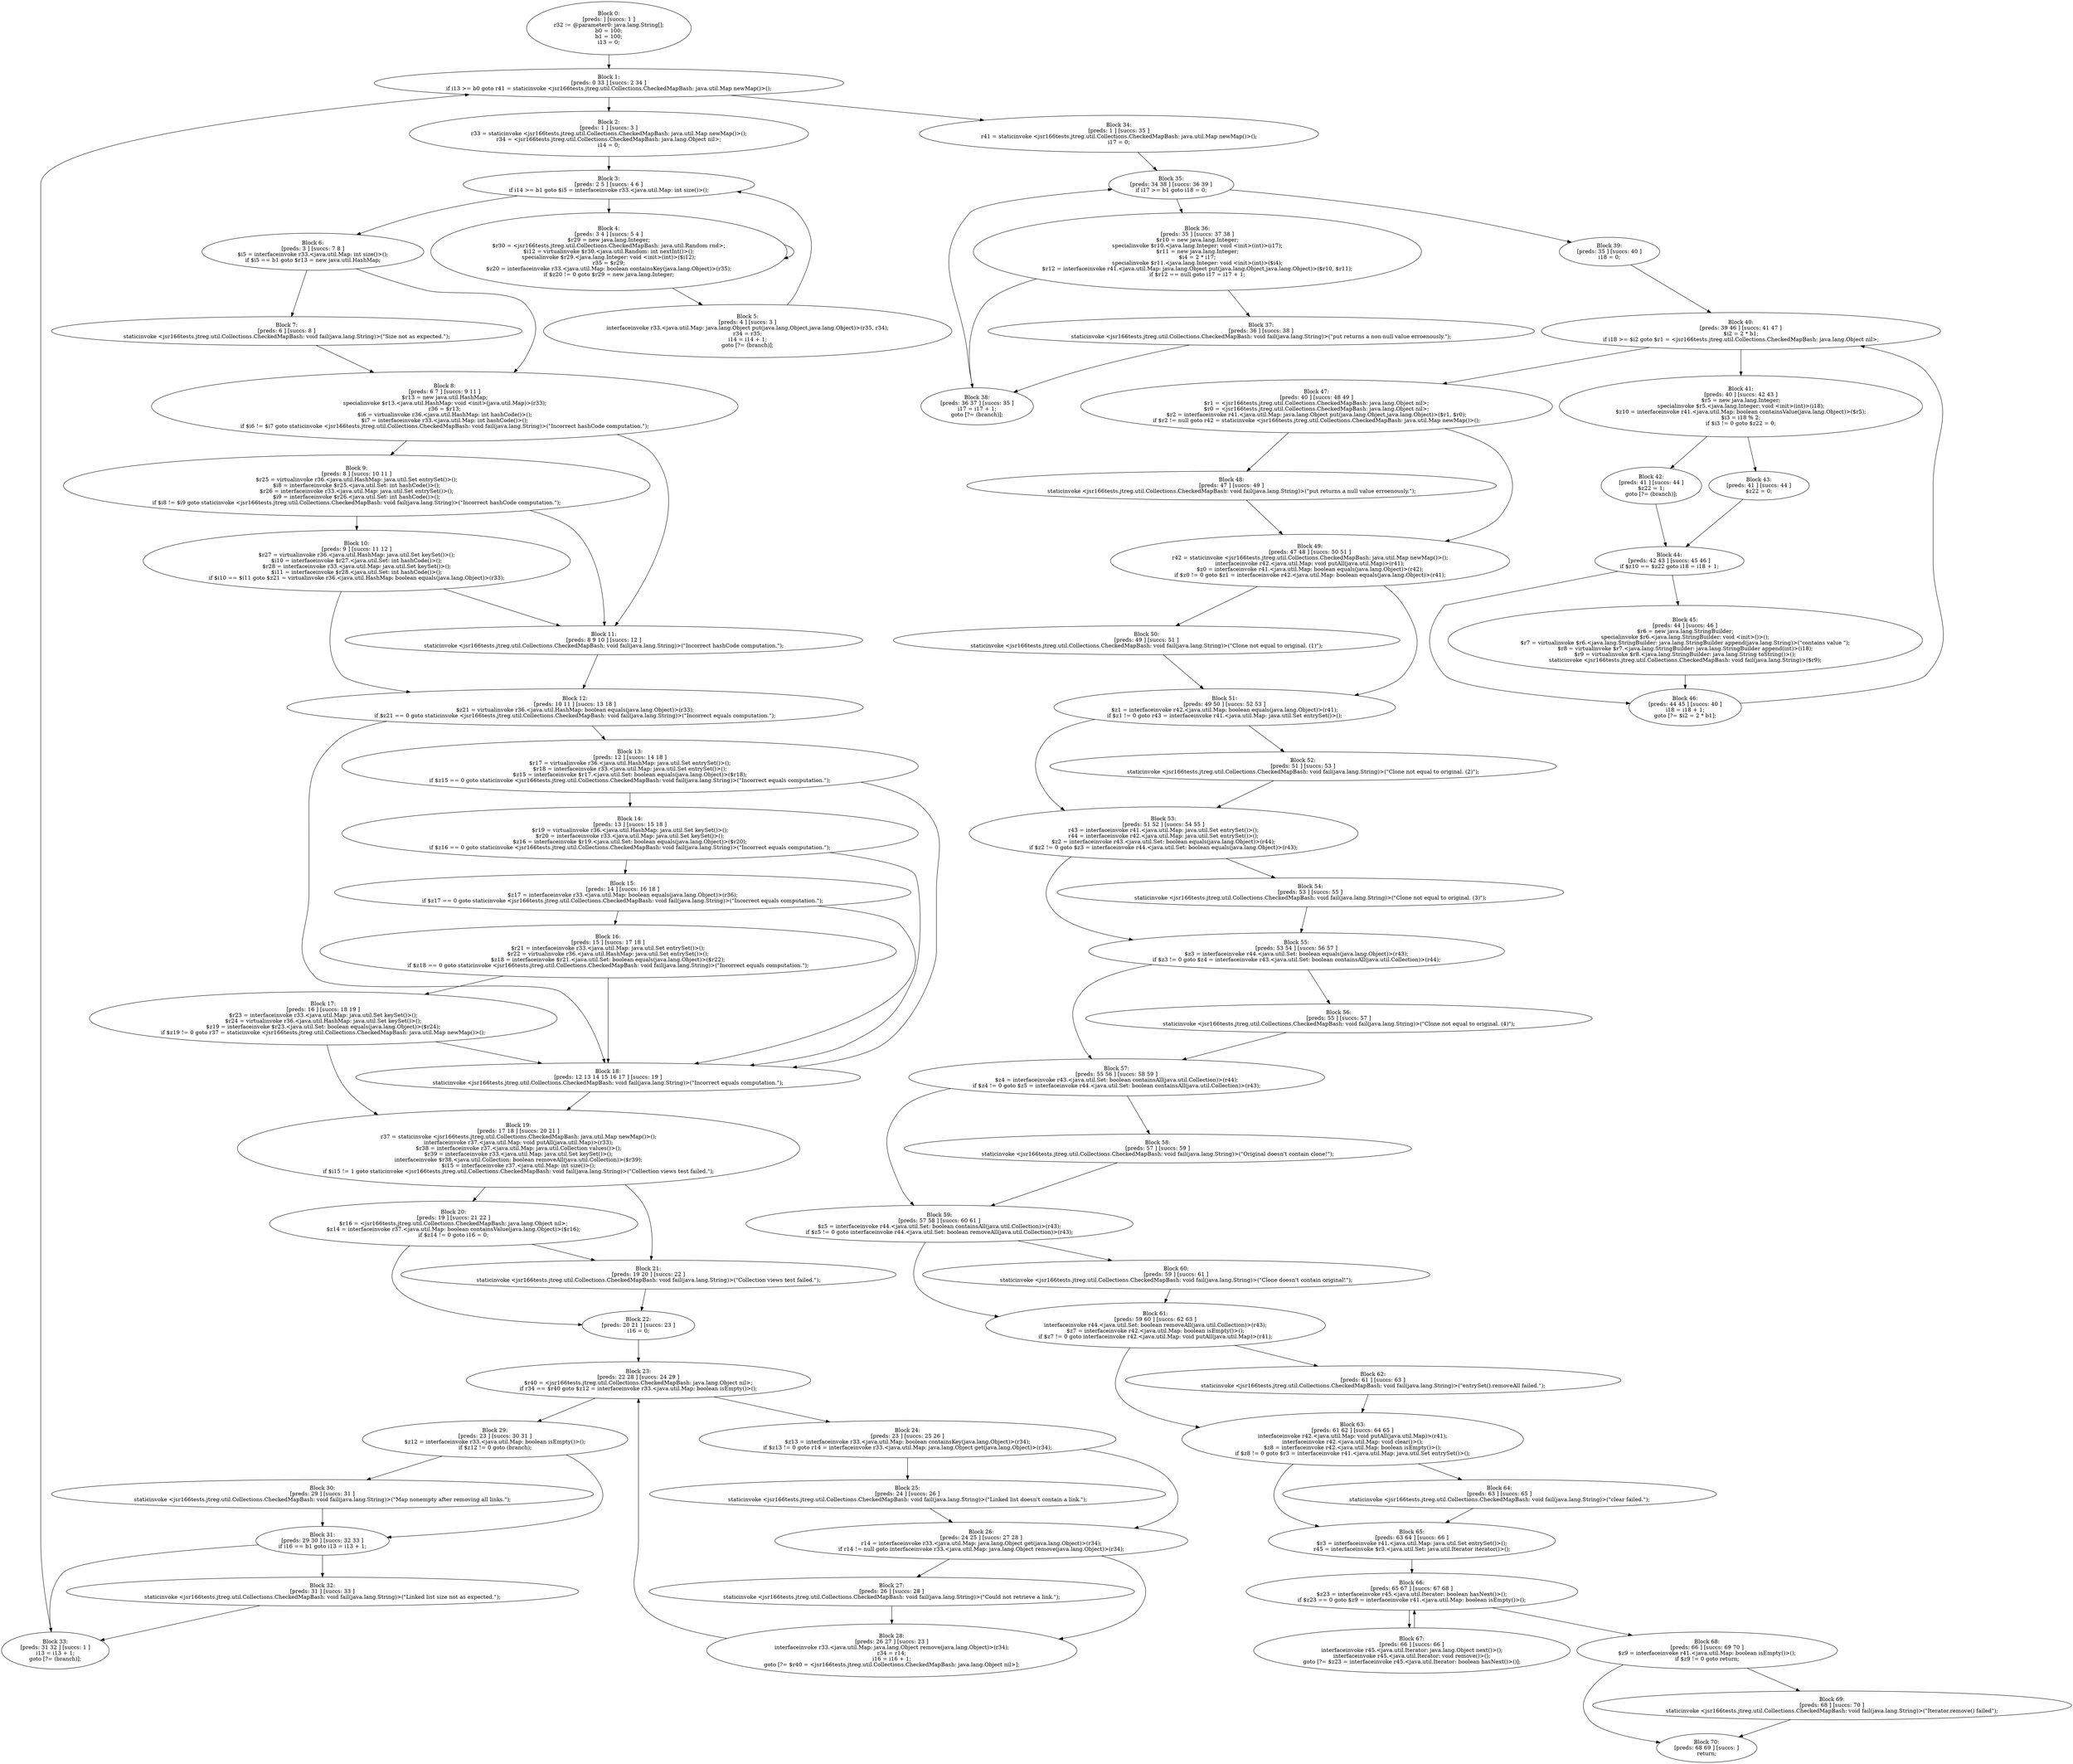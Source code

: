 digraph "unitGraph" {
    "Block 0:
[preds: ] [succs: 1 ]
r32 := @parameter0: java.lang.String[];
b0 = 100;
b1 = 100;
i13 = 0;
"
    "Block 1:
[preds: 0 33 ] [succs: 2 34 ]
if i13 >= b0 goto r41 = staticinvoke <jsr166tests.jtreg.util.Collections.CheckedMapBash: java.util.Map newMap()>();
"
    "Block 2:
[preds: 1 ] [succs: 3 ]
r33 = staticinvoke <jsr166tests.jtreg.util.Collections.CheckedMapBash: java.util.Map newMap()>();
r34 = <jsr166tests.jtreg.util.Collections.CheckedMapBash: java.lang.Object nil>;
i14 = 0;
"
    "Block 3:
[preds: 2 5 ] [succs: 4 6 ]
if i14 >= b1 goto $i5 = interfaceinvoke r33.<java.util.Map: int size()>();
"
    "Block 4:
[preds: 3 4 ] [succs: 5 4 ]
$r29 = new java.lang.Integer;
$r30 = <jsr166tests.jtreg.util.Collections.CheckedMapBash: java.util.Random rnd>;
$i12 = virtualinvoke $r30.<java.util.Random: int nextInt()>();
specialinvoke $r29.<java.lang.Integer: void <init>(int)>($i12);
r35 = $r29;
$z20 = interfaceinvoke r33.<java.util.Map: boolean containsKey(java.lang.Object)>(r35);
if $z20 != 0 goto $r29 = new java.lang.Integer;
"
    "Block 5:
[preds: 4 ] [succs: 3 ]
interfaceinvoke r33.<java.util.Map: java.lang.Object put(java.lang.Object,java.lang.Object)>(r35, r34);
r34 = r35;
i14 = i14 + 1;
goto [?= (branch)];
"
    "Block 6:
[preds: 3 ] [succs: 7 8 ]
$i5 = interfaceinvoke r33.<java.util.Map: int size()>();
if $i5 == b1 goto $r13 = new java.util.HashMap;
"
    "Block 7:
[preds: 6 ] [succs: 8 ]
staticinvoke <jsr166tests.jtreg.util.Collections.CheckedMapBash: void fail(java.lang.String)>(\"Size not as expected.\");
"
    "Block 8:
[preds: 6 7 ] [succs: 9 11 ]
$r13 = new java.util.HashMap;
specialinvoke $r13.<java.util.HashMap: void <init>(java.util.Map)>(r33);
r36 = $r13;
$i6 = virtualinvoke r36.<java.util.HashMap: int hashCode()>();
$i7 = interfaceinvoke r33.<java.util.Map: int hashCode()>();
if $i6 != $i7 goto staticinvoke <jsr166tests.jtreg.util.Collections.CheckedMapBash: void fail(java.lang.String)>(\"Incorrect hashCode computation.\");
"
    "Block 9:
[preds: 8 ] [succs: 10 11 ]
$r25 = virtualinvoke r36.<java.util.HashMap: java.util.Set entrySet()>();
$i8 = interfaceinvoke $r25.<java.util.Set: int hashCode()>();
$r26 = interfaceinvoke r33.<java.util.Map: java.util.Set entrySet()>();
$i9 = interfaceinvoke $r26.<java.util.Set: int hashCode()>();
if $i8 != $i9 goto staticinvoke <jsr166tests.jtreg.util.Collections.CheckedMapBash: void fail(java.lang.String)>(\"Incorrect hashCode computation.\");
"
    "Block 10:
[preds: 9 ] [succs: 11 12 ]
$r27 = virtualinvoke r36.<java.util.HashMap: java.util.Set keySet()>();
$i10 = interfaceinvoke $r27.<java.util.Set: int hashCode()>();
$r28 = interfaceinvoke r33.<java.util.Map: java.util.Set keySet()>();
$i11 = interfaceinvoke $r28.<java.util.Set: int hashCode()>();
if $i10 == $i11 goto $z21 = virtualinvoke r36.<java.util.HashMap: boolean equals(java.lang.Object)>(r33);
"
    "Block 11:
[preds: 8 9 10 ] [succs: 12 ]
staticinvoke <jsr166tests.jtreg.util.Collections.CheckedMapBash: void fail(java.lang.String)>(\"Incorrect hashCode computation.\");
"
    "Block 12:
[preds: 10 11 ] [succs: 13 18 ]
$z21 = virtualinvoke r36.<java.util.HashMap: boolean equals(java.lang.Object)>(r33);
if $z21 == 0 goto staticinvoke <jsr166tests.jtreg.util.Collections.CheckedMapBash: void fail(java.lang.String)>(\"Incorrect equals computation.\");
"
    "Block 13:
[preds: 12 ] [succs: 14 18 ]
$r17 = virtualinvoke r36.<java.util.HashMap: java.util.Set entrySet()>();
$r18 = interfaceinvoke r33.<java.util.Map: java.util.Set entrySet()>();
$z15 = interfaceinvoke $r17.<java.util.Set: boolean equals(java.lang.Object)>($r18);
if $z15 == 0 goto staticinvoke <jsr166tests.jtreg.util.Collections.CheckedMapBash: void fail(java.lang.String)>(\"Incorrect equals computation.\");
"
    "Block 14:
[preds: 13 ] [succs: 15 18 ]
$r19 = virtualinvoke r36.<java.util.HashMap: java.util.Set keySet()>();
$r20 = interfaceinvoke r33.<java.util.Map: java.util.Set keySet()>();
$z16 = interfaceinvoke $r19.<java.util.Set: boolean equals(java.lang.Object)>($r20);
if $z16 == 0 goto staticinvoke <jsr166tests.jtreg.util.Collections.CheckedMapBash: void fail(java.lang.String)>(\"Incorrect equals computation.\");
"
    "Block 15:
[preds: 14 ] [succs: 16 18 ]
$z17 = interfaceinvoke r33.<java.util.Map: boolean equals(java.lang.Object)>(r36);
if $z17 == 0 goto staticinvoke <jsr166tests.jtreg.util.Collections.CheckedMapBash: void fail(java.lang.String)>(\"Incorrect equals computation.\");
"
    "Block 16:
[preds: 15 ] [succs: 17 18 ]
$r21 = interfaceinvoke r33.<java.util.Map: java.util.Set entrySet()>();
$r22 = virtualinvoke r36.<java.util.HashMap: java.util.Set entrySet()>();
$z18 = interfaceinvoke $r21.<java.util.Set: boolean equals(java.lang.Object)>($r22);
if $z18 == 0 goto staticinvoke <jsr166tests.jtreg.util.Collections.CheckedMapBash: void fail(java.lang.String)>(\"Incorrect equals computation.\");
"
    "Block 17:
[preds: 16 ] [succs: 18 19 ]
$r23 = interfaceinvoke r33.<java.util.Map: java.util.Set keySet()>();
$r24 = virtualinvoke r36.<java.util.HashMap: java.util.Set keySet()>();
$z19 = interfaceinvoke $r23.<java.util.Set: boolean equals(java.lang.Object)>($r24);
if $z19 != 0 goto r37 = staticinvoke <jsr166tests.jtreg.util.Collections.CheckedMapBash: java.util.Map newMap()>();
"
    "Block 18:
[preds: 12 13 14 15 16 17 ] [succs: 19 ]
staticinvoke <jsr166tests.jtreg.util.Collections.CheckedMapBash: void fail(java.lang.String)>(\"Incorrect equals computation.\");
"
    "Block 19:
[preds: 17 18 ] [succs: 20 21 ]
r37 = staticinvoke <jsr166tests.jtreg.util.Collections.CheckedMapBash: java.util.Map newMap()>();
interfaceinvoke r37.<java.util.Map: void putAll(java.util.Map)>(r33);
$r38 = interfaceinvoke r37.<java.util.Map: java.util.Collection values()>();
$r39 = interfaceinvoke r33.<java.util.Map: java.util.Set keySet()>();
interfaceinvoke $r38.<java.util.Collection: boolean removeAll(java.util.Collection)>($r39);
$i15 = interfaceinvoke r37.<java.util.Map: int size()>();
if $i15 != 1 goto staticinvoke <jsr166tests.jtreg.util.Collections.CheckedMapBash: void fail(java.lang.String)>(\"Collection views test failed.\");
"
    "Block 20:
[preds: 19 ] [succs: 21 22 ]
$r16 = <jsr166tests.jtreg.util.Collections.CheckedMapBash: java.lang.Object nil>;
$z14 = interfaceinvoke r37.<java.util.Map: boolean containsValue(java.lang.Object)>($r16);
if $z14 != 0 goto i16 = 0;
"
    "Block 21:
[preds: 19 20 ] [succs: 22 ]
staticinvoke <jsr166tests.jtreg.util.Collections.CheckedMapBash: void fail(java.lang.String)>(\"Collection views test failed.\");
"
    "Block 22:
[preds: 20 21 ] [succs: 23 ]
i16 = 0;
"
    "Block 23:
[preds: 22 28 ] [succs: 24 29 ]
$r40 = <jsr166tests.jtreg.util.Collections.CheckedMapBash: java.lang.Object nil>;
if r34 == $r40 goto $z12 = interfaceinvoke r33.<java.util.Map: boolean isEmpty()>();
"
    "Block 24:
[preds: 23 ] [succs: 25 26 ]
$z13 = interfaceinvoke r33.<java.util.Map: boolean containsKey(java.lang.Object)>(r34);
if $z13 != 0 goto r14 = interfaceinvoke r33.<java.util.Map: java.lang.Object get(java.lang.Object)>(r34);
"
    "Block 25:
[preds: 24 ] [succs: 26 ]
staticinvoke <jsr166tests.jtreg.util.Collections.CheckedMapBash: void fail(java.lang.String)>(\"Linked list doesn\'t contain a link.\");
"
    "Block 26:
[preds: 24 25 ] [succs: 27 28 ]
r14 = interfaceinvoke r33.<java.util.Map: java.lang.Object get(java.lang.Object)>(r34);
if r14 != null goto interfaceinvoke r33.<java.util.Map: java.lang.Object remove(java.lang.Object)>(r34);
"
    "Block 27:
[preds: 26 ] [succs: 28 ]
staticinvoke <jsr166tests.jtreg.util.Collections.CheckedMapBash: void fail(java.lang.String)>(\"Could not retrieve a link.\");
"
    "Block 28:
[preds: 26 27 ] [succs: 23 ]
interfaceinvoke r33.<java.util.Map: java.lang.Object remove(java.lang.Object)>(r34);
r34 = r14;
i16 = i16 + 1;
goto [?= $r40 = <jsr166tests.jtreg.util.Collections.CheckedMapBash: java.lang.Object nil>];
"
    "Block 29:
[preds: 23 ] [succs: 30 31 ]
$z12 = interfaceinvoke r33.<java.util.Map: boolean isEmpty()>();
if $z12 != 0 goto (branch);
"
    "Block 30:
[preds: 29 ] [succs: 31 ]
staticinvoke <jsr166tests.jtreg.util.Collections.CheckedMapBash: void fail(java.lang.String)>(\"Map nonempty after removing all links.\");
"
    "Block 31:
[preds: 29 30 ] [succs: 32 33 ]
if i16 == b1 goto i13 = i13 + 1;
"
    "Block 32:
[preds: 31 ] [succs: 33 ]
staticinvoke <jsr166tests.jtreg.util.Collections.CheckedMapBash: void fail(java.lang.String)>(\"Linked list size not as expected.\");
"
    "Block 33:
[preds: 31 32 ] [succs: 1 ]
i13 = i13 + 1;
goto [?= (branch)];
"
    "Block 34:
[preds: 1 ] [succs: 35 ]
r41 = staticinvoke <jsr166tests.jtreg.util.Collections.CheckedMapBash: java.util.Map newMap()>();
i17 = 0;
"
    "Block 35:
[preds: 34 38 ] [succs: 36 39 ]
if i17 >= b1 goto i18 = 0;
"
    "Block 36:
[preds: 35 ] [succs: 37 38 ]
$r10 = new java.lang.Integer;
specialinvoke $r10.<java.lang.Integer: void <init>(int)>(i17);
$r11 = new java.lang.Integer;
$i4 = 2 * i17;
specialinvoke $r11.<java.lang.Integer: void <init>(int)>($i4);
$r12 = interfaceinvoke r41.<java.util.Map: java.lang.Object put(java.lang.Object,java.lang.Object)>($r10, $r11);
if $r12 == null goto i17 = i17 + 1;
"
    "Block 37:
[preds: 36 ] [succs: 38 ]
staticinvoke <jsr166tests.jtreg.util.Collections.CheckedMapBash: void fail(java.lang.String)>(\"put returns a non-null value erroenously.\");
"
    "Block 38:
[preds: 36 37 ] [succs: 35 ]
i17 = i17 + 1;
goto [?= (branch)];
"
    "Block 39:
[preds: 35 ] [succs: 40 ]
i18 = 0;
"
    "Block 40:
[preds: 39 46 ] [succs: 41 47 ]
$i2 = 2 * b1;
if i18 >= $i2 goto $r1 = <jsr166tests.jtreg.util.Collections.CheckedMapBash: java.lang.Object nil>;
"
    "Block 41:
[preds: 40 ] [succs: 42 43 ]
$r5 = new java.lang.Integer;
specialinvoke $r5.<java.lang.Integer: void <init>(int)>(i18);
$z10 = interfaceinvoke r41.<java.util.Map: boolean containsValue(java.lang.Object)>($r5);
$i3 = i18 % 2;
if $i3 != 0 goto $z22 = 0;
"
    "Block 42:
[preds: 41 ] [succs: 44 ]
$z22 = 1;
goto [?= (branch)];
"
    "Block 43:
[preds: 41 ] [succs: 44 ]
$z22 = 0;
"
    "Block 44:
[preds: 42 43 ] [succs: 45 46 ]
if $z10 == $z22 goto i18 = i18 + 1;
"
    "Block 45:
[preds: 44 ] [succs: 46 ]
$r6 = new java.lang.StringBuilder;
specialinvoke $r6.<java.lang.StringBuilder: void <init>()>();
$r7 = virtualinvoke $r6.<java.lang.StringBuilder: java.lang.StringBuilder append(java.lang.String)>(\"contains value \");
$r8 = virtualinvoke $r7.<java.lang.StringBuilder: java.lang.StringBuilder append(int)>(i18);
$r9 = virtualinvoke $r8.<java.lang.StringBuilder: java.lang.String toString()>();
staticinvoke <jsr166tests.jtreg.util.Collections.CheckedMapBash: void fail(java.lang.String)>($r9);
"
    "Block 46:
[preds: 44 45 ] [succs: 40 ]
i18 = i18 + 1;
goto [?= $i2 = 2 * b1];
"
    "Block 47:
[preds: 40 ] [succs: 48 49 ]
$r1 = <jsr166tests.jtreg.util.Collections.CheckedMapBash: java.lang.Object nil>;
$r0 = <jsr166tests.jtreg.util.Collections.CheckedMapBash: java.lang.Object nil>;
$r2 = interfaceinvoke r41.<java.util.Map: java.lang.Object put(java.lang.Object,java.lang.Object)>($r1, $r0);
if $r2 != null goto r42 = staticinvoke <jsr166tests.jtreg.util.Collections.CheckedMapBash: java.util.Map newMap()>();
"
    "Block 48:
[preds: 47 ] [succs: 49 ]
staticinvoke <jsr166tests.jtreg.util.Collections.CheckedMapBash: void fail(java.lang.String)>(\"put returns a null value erroenously.\");
"
    "Block 49:
[preds: 47 48 ] [succs: 50 51 ]
r42 = staticinvoke <jsr166tests.jtreg.util.Collections.CheckedMapBash: java.util.Map newMap()>();
interfaceinvoke r42.<java.util.Map: void putAll(java.util.Map)>(r41);
$z0 = interfaceinvoke r41.<java.util.Map: boolean equals(java.lang.Object)>(r42);
if $z0 != 0 goto $z1 = interfaceinvoke r42.<java.util.Map: boolean equals(java.lang.Object)>(r41);
"
    "Block 50:
[preds: 49 ] [succs: 51 ]
staticinvoke <jsr166tests.jtreg.util.Collections.CheckedMapBash: void fail(java.lang.String)>(\"Clone not equal to original. (1)\");
"
    "Block 51:
[preds: 49 50 ] [succs: 52 53 ]
$z1 = interfaceinvoke r42.<java.util.Map: boolean equals(java.lang.Object)>(r41);
if $z1 != 0 goto r43 = interfaceinvoke r41.<java.util.Map: java.util.Set entrySet()>();
"
    "Block 52:
[preds: 51 ] [succs: 53 ]
staticinvoke <jsr166tests.jtreg.util.Collections.CheckedMapBash: void fail(java.lang.String)>(\"Clone not equal to original. (2)\");
"
    "Block 53:
[preds: 51 52 ] [succs: 54 55 ]
r43 = interfaceinvoke r41.<java.util.Map: java.util.Set entrySet()>();
r44 = interfaceinvoke r42.<java.util.Map: java.util.Set entrySet()>();
$z2 = interfaceinvoke r43.<java.util.Set: boolean equals(java.lang.Object)>(r44);
if $z2 != 0 goto $z3 = interfaceinvoke r44.<java.util.Set: boolean equals(java.lang.Object)>(r43);
"
    "Block 54:
[preds: 53 ] [succs: 55 ]
staticinvoke <jsr166tests.jtreg.util.Collections.CheckedMapBash: void fail(java.lang.String)>(\"Clone not equal to original. (3)\");
"
    "Block 55:
[preds: 53 54 ] [succs: 56 57 ]
$z3 = interfaceinvoke r44.<java.util.Set: boolean equals(java.lang.Object)>(r43);
if $z3 != 0 goto $z4 = interfaceinvoke r43.<java.util.Set: boolean containsAll(java.util.Collection)>(r44);
"
    "Block 56:
[preds: 55 ] [succs: 57 ]
staticinvoke <jsr166tests.jtreg.util.Collections.CheckedMapBash: void fail(java.lang.String)>(\"Clone not equal to original. (4)\");
"
    "Block 57:
[preds: 55 56 ] [succs: 58 59 ]
$z4 = interfaceinvoke r43.<java.util.Set: boolean containsAll(java.util.Collection)>(r44);
if $z4 != 0 goto $z5 = interfaceinvoke r44.<java.util.Set: boolean containsAll(java.util.Collection)>(r43);
"
    "Block 58:
[preds: 57 ] [succs: 59 ]
staticinvoke <jsr166tests.jtreg.util.Collections.CheckedMapBash: void fail(java.lang.String)>(\"Original doesn\'t contain clone!\");
"
    "Block 59:
[preds: 57 58 ] [succs: 60 61 ]
$z5 = interfaceinvoke r44.<java.util.Set: boolean containsAll(java.util.Collection)>(r43);
if $z5 != 0 goto interfaceinvoke r44.<java.util.Set: boolean removeAll(java.util.Collection)>(r43);
"
    "Block 60:
[preds: 59 ] [succs: 61 ]
staticinvoke <jsr166tests.jtreg.util.Collections.CheckedMapBash: void fail(java.lang.String)>(\"Clone doesn\'t contain original!\");
"
    "Block 61:
[preds: 59 60 ] [succs: 62 63 ]
interfaceinvoke r44.<java.util.Set: boolean removeAll(java.util.Collection)>(r43);
$z7 = interfaceinvoke r42.<java.util.Map: boolean isEmpty()>();
if $z7 != 0 goto interfaceinvoke r42.<java.util.Map: void putAll(java.util.Map)>(r41);
"
    "Block 62:
[preds: 61 ] [succs: 63 ]
staticinvoke <jsr166tests.jtreg.util.Collections.CheckedMapBash: void fail(java.lang.String)>(\"entrySet().removeAll failed.\");
"
    "Block 63:
[preds: 61 62 ] [succs: 64 65 ]
interfaceinvoke r42.<java.util.Map: void putAll(java.util.Map)>(r41);
interfaceinvoke r42.<java.util.Map: void clear()>();
$z8 = interfaceinvoke r42.<java.util.Map: boolean isEmpty()>();
if $z8 != 0 goto $r3 = interfaceinvoke r41.<java.util.Map: java.util.Set entrySet()>();
"
    "Block 64:
[preds: 63 ] [succs: 65 ]
staticinvoke <jsr166tests.jtreg.util.Collections.CheckedMapBash: void fail(java.lang.String)>(\"clear failed.\");
"
    "Block 65:
[preds: 63 64 ] [succs: 66 ]
$r3 = interfaceinvoke r41.<java.util.Map: java.util.Set entrySet()>();
r45 = interfaceinvoke $r3.<java.util.Set: java.util.Iterator iterator()>();
"
    "Block 66:
[preds: 65 67 ] [succs: 67 68 ]
$z23 = interfaceinvoke r45.<java.util.Iterator: boolean hasNext()>();
if $z23 == 0 goto $z9 = interfaceinvoke r41.<java.util.Map: boolean isEmpty()>();
"
    "Block 67:
[preds: 66 ] [succs: 66 ]
interfaceinvoke r45.<java.util.Iterator: java.lang.Object next()>();
interfaceinvoke r45.<java.util.Iterator: void remove()>();
goto [?= $z23 = interfaceinvoke r45.<java.util.Iterator: boolean hasNext()>()];
"
    "Block 68:
[preds: 66 ] [succs: 69 70 ]
$z9 = interfaceinvoke r41.<java.util.Map: boolean isEmpty()>();
if $z9 != 0 goto return;
"
    "Block 69:
[preds: 68 ] [succs: 70 ]
staticinvoke <jsr166tests.jtreg.util.Collections.CheckedMapBash: void fail(java.lang.String)>(\"Iterator.remove() failed\");
"
    "Block 70:
[preds: 68 69 ] [succs: ]
return;
"
    "Block 0:
[preds: ] [succs: 1 ]
r32 := @parameter0: java.lang.String[];
b0 = 100;
b1 = 100;
i13 = 0;
"->"Block 1:
[preds: 0 33 ] [succs: 2 34 ]
if i13 >= b0 goto r41 = staticinvoke <jsr166tests.jtreg.util.Collections.CheckedMapBash: java.util.Map newMap()>();
";
    "Block 1:
[preds: 0 33 ] [succs: 2 34 ]
if i13 >= b0 goto r41 = staticinvoke <jsr166tests.jtreg.util.Collections.CheckedMapBash: java.util.Map newMap()>();
"->"Block 2:
[preds: 1 ] [succs: 3 ]
r33 = staticinvoke <jsr166tests.jtreg.util.Collections.CheckedMapBash: java.util.Map newMap()>();
r34 = <jsr166tests.jtreg.util.Collections.CheckedMapBash: java.lang.Object nil>;
i14 = 0;
";
    "Block 1:
[preds: 0 33 ] [succs: 2 34 ]
if i13 >= b0 goto r41 = staticinvoke <jsr166tests.jtreg.util.Collections.CheckedMapBash: java.util.Map newMap()>();
"->"Block 34:
[preds: 1 ] [succs: 35 ]
r41 = staticinvoke <jsr166tests.jtreg.util.Collections.CheckedMapBash: java.util.Map newMap()>();
i17 = 0;
";
    "Block 2:
[preds: 1 ] [succs: 3 ]
r33 = staticinvoke <jsr166tests.jtreg.util.Collections.CheckedMapBash: java.util.Map newMap()>();
r34 = <jsr166tests.jtreg.util.Collections.CheckedMapBash: java.lang.Object nil>;
i14 = 0;
"->"Block 3:
[preds: 2 5 ] [succs: 4 6 ]
if i14 >= b1 goto $i5 = interfaceinvoke r33.<java.util.Map: int size()>();
";
    "Block 3:
[preds: 2 5 ] [succs: 4 6 ]
if i14 >= b1 goto $i5 = interfaceinvoke r33.<java.util.Map: int size()>();
"->"Block 4:
[preds: 3 4 ] [succs: 5 4 ]
$r29 = new java.lang.Integer;
$r30 = <jsr166tests.jtreg.util.Collections.CheckedMapBash: java.util.Random rnd>;
$i12 = virtualinvoke $r30.<java.util.Random: int nextInt()>();
specialinvoke $r29.<java.lang.Integer: void <init>(int)>($i12);
r35 = $r29;
$z20 = interfaceinvoke r33.<java.util.Map: boolean containsKey(java.lang.Object)>(r35);
if $z20 != 0 goto $r29 = new java.lang.Integer;
";
    "Block 3:
[preds: 2 5 ] [succs: 4 6 ]
if i14 >= b1 goto $i5 = interfaceinvoke r33.<java.util.Map: int size()>();
"->"Block 6:
[preds: 3 ] [succs: 7 8 ]
$i5 = interfaceinvoke r33.<java.util.Map: int size()>();
if $i5 == b1 goto $r13 = new java.util.HashMap;
";
    "Block 4:
[preds: 3 4 ] [succs: 5 4 ]
$r29 = new java.lang.Integer;
$r30 = <jsr166tests.jtreg.util.Collections.CheckedMapBash: java.util.Random rnd>;
$i12 = virtualinvoke $r30.<java.util.Random: int nextInt()>();
specialinvoke $r29.<java.lang.Integer: void <init>(int)>($i12);
r35 = $r29;
$z20 = interfaceinvoke r33.<java.util.Map: boolean containsKey(java.lang.Object)>(r35);
if $z20 != 0 goto $r29 = new java.lang.Integer;
"->"Block 5:
[preds: 4 ] [succs: 3 ]
interfaceinvoke r33.<java.util.Map: java.lang.Object put(java.lang.Object,java.lang.Object)>(r35, r34);
r34 = r35;
i14 = i14 + 1;
goto [?= (branch)];
";
    "Block 4:
[preds: 3 4 ] [succs: 5 4 ]
$r29 = new java.lang.Integer;
$r30 = <jsr166tests.jtreg.util.Collections.CheckedMapBash: java.util.Random rnd>;
$i12 = virtualinvoke $r30.<java.util.Random: int nextInt()>();
specialinvoke $r29.<java.lang.Integer: void <init>(int)>($i12);
r35 = $r29;
$z20 = interfaceinvoke r33.<java.util.Map: boolean containsKey(java.lang.Object)>(r35);
if $z20 != 0 goto $r29 = new java.lang.Integer;
"->"Block 4:
[preds: 3 4 ] [succs: 5 4 ]
$r29 = new java.lang.Integer;
$r30 = <jsr166tests.jtreg.util.Collections.CheckedMapBash: java.util.Random rnd>;
$i12 = virtualinvoke $r30.<java.util.Random: int nextInt()>();
specialinvoke $r29.<java.lang.Integer: void <init>(int)>($i12);
r35 = $r29;
$z20 = interfaceinvoke r33.<java.util.Map: boolean containsKey(java.lang.Object)>(r35);
if $z20 != 0 goto $r29 = new java.lang.Integer;
";
    "Block 5:
[preds: 4 ] [succs: 3 ]
interfaceinvoke r33.<java.util.Map: java.lang.Object put(java.lang.Object,java.lang.Object)>(r35, r34);
r34 = r35;
i14 = i14 + 1;
goto [?= (branch)];
"->"Block 3:
[preds: 2 5 ] [succs: 4 6 ]
if i14 >= b1 goto $i5 = interfaceinvoke r33.<java.util.Map: int size()>();
";
    "Block 6:
[preds: 3 ] [succs: 7 8 ]
$i5 = interfaceinvoke r33.<java.util.Map: int size()>();
if $i5 == b1 goto $r13 = new java.util.HashMap;
"->"Block 7:
[preds: 6 ] [succs: 8 ]
staticinvoke <jsr166tests.jtreg.util.Collections.CheckedMapBash: void fail(java.lang.String)>(\"Size not as expected.\");
";
    "Block 6:
[preds: 3 ] [succs: 7 8 ]
$i5 = interfaceinvoke r33.<java.util.Map: int size()>();
if $i5 == b1 goto $r13 = new java.util.HashMap;
"->"Block 8:
[preds: 6 7 ] [succs: 9 11 ]
$r13 = new java.util.HashMap;
specialinvoke $r13.<java.util.HashMap: void <init>(java.util.Map)>(r33);
r36 = $r13;
$i6 = virtualinvoke r36.<java.util.HashMap: int hashCode()>();
$i7 = interfaceinvoke r33.<java.util.Map: int hashCode()>();
if $i6 != $i7 goto staticinvoke <jsr166tests.jtreg.util.Collections.CheckedMapBash: void fail(java.lang.String)>(\"Incorrect hashCode computation.\");
";
    "Block 7:
[preds: 6 ] [succs: 8 ]
staticinvoke <jsr166tests.jtreg.util.Collections.CheckedMapBash: void fail(java.lang.String)>(\"Size not as expected.\");
"->"Block 8:
[preds: 6 7 ] [succs: 9 11 ]
$r13 = new java.util.HashMap;
specialinvoke $r13.<java.util.HashMap: void <init>(java.util.Map)>(r33);
r36 = $r13;
$i6 = virtualinvoke r36.<java.util.HashMap: int hashCode()>();
$i7 = interfaceinvoke r33.<java.util.Map: int hashCode()>();
if $i6 != $i7 goto staticinvoke <jsr166tests.jtreg.util.Collections.CheckedMapBash: void fail(java.lang.String)>(\"Incorrect hashCode computation.\");
";
    "Block 8:
[preds: 6 7 ] [succs: 9 11 ]
$r13 = new java.util.HashMap;
specialinvoke $r13.<java.util.HashMap: void <init>(java.util.Map)>(r33);
r36 = $r13;
$i6 = virtualinvoke r36.<java.util.HashMap: int hashCode()>();
$i7 = interfaceinvoke r33.<java.util.Map: int hashCode()>();
if $i6 != $i7 goto staticinvoke <jsr166tests.jtreg.util.Collections.CheckedMapBash: void fail(java.lang.String)>(\"Incorrect hashCode computation.\");
"->"Block 9:
[preds: 8 ] [succs: 10 11 ]
$r25 = virtualinvoke r36.<java.util.HashMap: java.util.Set entrySet()>();
$i8 = interfaceinvoke $r25.<java.util.Set: int hashCode()>();
$r26 = interfaceinvoke r33.<java.util.Map: java.util.Set entrySet()>();
$i9 = interfaceinvoke $r26.<java.util.Set: int hashCode()>();
if $i8 != $i9 goto staticinvoke <jsr166tests.jtreg.util.Collections.CheckedMapBash: void fail(java.lang.String)>(\"Incorrect hashCode computation.\");
";
    "Block 8:
[preds: 6 7 ] [succs: 9 11 ]
$r13 = new java.util.HashMap;
specialinvoke $r13.<java.util.HashMap: void <init>(java.util.Map)>(r33);
r36 = $r13;
$i6 = virtualinvoke r36.<java.util.HashMap: int hashCode()>();
$i7 = interfaceinvoke r33.<java.util.Map: int hashCode()>();
if $i6 != $i7 goto staticinvoke <jsr166tests.jtreg.util.Collections.CheckedMapBash: void fail(java.lang.String)>(\"Incorrect hashCode computation.\");
"->"Block 11:
[preds: 8 9 10 ] [succs: 12 ]
staticinvoke <jsr166tests.jtreg.util.Collections.CheckedMapBash: void fail(java.lang.String)>(\"Incorrect hashCode computation.\");
";
    "Block 9:
[preds: 8 ] [succs: 10 11 ]
$r25 = virtualinvoke r36.<java.util.HashMap: java.util.Set entrySet()>();
$i8 = interfaceinvoke $r25.<java.util.Set: int hashCode()>();
$r26 = interfaceinvoke r33.<java.util.Map: java.util.Set entrySet()>();
$i9 = interfaceinvoke $r26.<java.util.Set: int hashCode()>();
if $i8 != $i9 goto staticinvoke <jsr166tests.jtreg.util.Collections.CheckedMapBash: void fail(java.lang.String)>(\"Incorrect hashCode computation.\");
"->"Block 10:
[preds: 9 ] [succs: 11 12 ]
$r27 = virtualinvoke r36.<java.util.HashMap: java.util.Set keySet()>();
$i10 = interfaceinvoke $r27.<java.util.Set: int hashCode()>();
$r28 = interfaceinvoke r33.<java.util.Map: java.util.Set keySet()>();
$i11 = interfaceinvoke $r28.<java.util.Set: int hashCode()>();
if $i10 == $i11 goto $z21 = virtualinvoke r36.<java.util.HashMap: boolean equals(java.lang.Object)>(r33);
";
    "Block 9:
[preds: 8 ] [succs: 10 11 ]
$r25 = virtualinvoke r36.<java.util.HashMap: java.util.Set entrySet()>();
$i8 = interfaceinvoke $r25.<java.util.Set: int hashCode()>();
$r26 = interfaceinvoke r33.<java.util.Map: java.util.Set entrySet()>();
$i9 = interfaceinvoke $r26.<java.util.Set: int hashCode()>();
if $i8 != $i9 goto staticinvoke <jsr166tests.jtreg.util.Collections.CheckedMapBash: void fail(java.lang.String)>(\"Incorrect hashCode computation.\");
"->"Block 11:
[preds: 8 9 10 ] [succs: 12 ]
staticinvoke <jsr166tests.jtreg.util.Collections.CheckedMapBash: void fail(java.lang.String)>(\"Incorrect hashCode computation.\");
";
    "Block 10:
[preds: 9 ] [succs: 11 12 ]
$r27 = virtualinvoke r36.<java.util.HashMap: java.util.Set keySet()>();
$i10 = interfaceinvoke $r27.<java.util.Set: int hashCode()>();
$r28 = interfaceinvoke r33.<java.util.Map: java.util.Set keySet()>();
$i11 = interfaceinvoke $r28.<java.util.Set: int hashCode()>();
if $i10 == $i11 goto $z21 = virtualinvoke r36.<java.util.HashMap: boolean equals(java.lang.Object)>(r33);
"->"Block 11:
[preds: 8 9 10 ] [succs: 12 ]
staticinvoke <jsr166tests.jtreg.util.Collections.CheckedMapBash: void fail(java.lang.String)>(\"Incorrect hashCode computation.\");
";
    "Block 10:
[preds: 9 ] [succs: 11 12 ]
$r27 = virtualinvoke r36.<java.util.HashMap: java.util.Set keySet()>();
$i10 = interfaceinvoke $r27.<java.util.Set: int hashCode()>();
$r28 = interfaceinvoke r33.<java.util.Map: java.util.Set keySet()>();
$i11 = interfaceinvoke $r28.<java.util.Set: int hashCode()>();
if $i10 == $i11 goto $z21 = virtualinvoke r36.<java.util.HashMap: boolean equals(java.lang.Object)>(r33);
"->"Block 12:
[preds: 10 11 ] [succs: 13 18 ]
$z21 = virtualinvoke r36.<java.util.HashMap: boolean equals(java.lang.Object)>(r33);
if $z21 == 0 goto staticinvoke <jsr166tests.jtreg.util.Collections.CheckedMapBash: void fail(java.lang.String)>(\"Incorrect equals computation.\");
";
    "Block 11:
[preds: 8 9 10 ] [succs: 12 ]
staticinvoke <jsr166tests.jtreg.util.Collections.CheckedMapBash: void fail(java.lang.String)>(\"Incorrect hashCode computation.\");
"->"Block 12:
[preds: 10 11 ] [succs: 13 18 ]
$z21 = virtualinvoke r36.<java.util.HashMap: boolean equals(java.lang.Object)>(r33);
if $z21 == 0 goto staticinvoke <jsr166tests.jtreg.util.Collections.CheckedMapBash: void fail(java.lang.String)>(\"Incorrect equals computation.\");
";
    "Block 12:
[preds: 10 11 ] [succs: 13 18 ]
$z21 = virtualinvoke r36.<java.util.HashMap: boolean equals(java.lang.Object)>(r33);
if $z21 == 0 goto staticinvoke <jsr166tests.jtreg.util.Collections.CheckedMapBash: void fail(java.lang.String)>(\"Incorrect equals computation.\");
"->"Block 13:
[preds: 12 ] [succs: 14 18 ]
$r17 = virtualinvoke r36.<java.util.HashMap: java.util.Set entrySet()>();
$r18 = interfaceinvoke r33.<java.util.Map: java.util.Set entrySet()>();
$z15 = interfaceinvoke $r17.<java.util.Set: boolean equals(java.lang.Object)>($r18);
if $z15 == 0 goto staticinvoke <jsr166tests.jtreg.util.Collections.CheckedMapBash: void fail(java.lang.String)>(\"Incorrect equals computation.\");
";
    "Block 12:
[preds: 10 11 ] [succs: 13 18 ]
$z21 = virtualinvoke r36.<java.util.HashMap: boolean equals(java.lang.Object)>(r33);
if $z21 == 0 goto staticinvoke <jsr166tests.jtreg.util.Collections.CheckedMapBash: void fail(java.lang.String)>(\"Incorrect equals computation.\");
"->"Block 18:
[preds: 12 13 14 15 16 17 ] [succs: 19 ]
staticinvoke <jsr166tests.jtreg.util.Collections.CheckedMapBash: void fail(java.lang.String)>(\"Incorrect equals computation.\");
";
    "Block 13:
[preds: 12 ] [succs: 14 18 ]
$r17 = virtualinvoke r36.<java.util.HashMap: java.util.Set entrySet()>();
$r18 = interfaceinvoke r33.<java.util.Map: java.util.Set entrySet()>();
$z15 = interfaceinvoke $r17.<java.util.Set: boolean equals(java.lang.Object)>($r18);
if $z15 == 0 goto staticinvoke <jsr166tests.jtreg.util.Collections.CheckedMapBash: void fail(java.lang.String)>(\"Incorrect equals computation.\");
"->"Block 14:
[preds: 13 ] [succs: 15 18 ]
$r19 = virtualinvoke r36.<java.util.HashMap: java.util.Set keySet()>();
$r20 = interfaceinvoke r33.<java.util.Map: java.util.Set keySet()>();
$z16 = interfaceinvoke $r19.<java.util.Set: boolean equals(java.lang.Object)>($r20);
if $z16 == 0 goto staticinvoke <jsr166tests.jtreg.util.Collections.CheckedMapBash: void fail(java.lang.String)>(\"Incorrect equals computation.\");
";
    "Block 13:
[preds: 12 ] [succs: 14 18 ]
$r17 = virtualinvoke r36.<java.util.HashMap: java.util.Set entrySet()>();
$r18 = interfaceinvoke r33.<java.util.Map: java.util.Set entrySet()>();
$z15 = interfaceinvoke $r17.<java.util.Set: boolean equals(java.lang.Object)>($r18);
if $z15 == 0 goto staticinvoke <jsr166tests.jtreg.util.Collections.CheckedMapBash: void fail(java.lang.String)>(\"Incorrect equals computation.\");
"->"Block 18:
[preds: 12 13 14 15 16 17 ] [succs: 19 ]
staticinvoke <jsr166tests.jtreg.util.Collections.CheckedMapBash: void fail(java.lang.String)>(\"Incorrect equals computation.\");
";
    "Block 14:
[preds: 13 ] [succs: 15 18 ]
$r19 = virtualinvoke r36.<java.util.HashMap: java.util.Set keySet()>();
$r20 = interfaceinvoke r33.<java.util.Map: java.util.Set keySet()>();
$z16 = interfaceinvoke $r19.<java.util.Set: boolean equals(java.lang.Object)>($r20);
if $z16 == 0 goto staticinvoke <jsr166tests.jtreg.util.Collections.CheckedMapBash: void fail(java.lang.String)>(\"Incorrect equals computation.\");
"->"Block 15:
[preds: 14 ] [succs: 16 18 ]
$z17 = interfaceinvoke r33.<java.util.Map: boolean equals(java.lang.Object)>(r36);
if $z17 == 0 goto staticinvoke <jsr166tests.jtreg.util.Collections.CheckedMapBash: void fail(java.lang.String)>(\"Incorrect equals computation.\");
";
    "Block 14:
[preds: 13 ] [succs: 15 18 ]
$r19 = virtualinvoke r36.<java.util.HashMap: java.util.Set keySet()>();
$r20 = interfaceinvoke r33.<java.util.Map: java.util.Set keySet()>();
$z16 = interfaceinvoke $r19.<java.util.Set: boolean equals(java.lang.Object)>($r20);
if $z16 == 0 goto staticinvoke <jsr166tests.jtreg.util.Collections.CheckedMapBash: void fail(java.lang.String)>(\"Incorrect equals computation.\");
"->"Block 18:
[preds: 12 13 14 15 16 17 ] [succs: 19 ]
staticinvoke <jsr166tests.jtreg.util.Collections.CheckedMapBash: void fail(java.lang.String)>(\"Incorrect equals computation.\");
";
    "Block 15:
[preds: 14 ] [succs: 16 18 ]
$z17 = interfaceinvoke r33.<java.util.Map: boolean equals(java.lang.Object)>(r36);
if $z17 == 0 goto staticinvoke <jsr166tests.jtreg.util.Collections.CheckedMapBash: void fail(java.lang.String)>(\"Incorrect equals computation.\");
"->"Block 16:
[preds: 15 ] [succs: 17 18 ]
$r21 = interfaceinvoke r33.<java.util.Map: java.util.Set entrySet()>();
$r22 = virtualinvoke r36.<java.util.HashMap: java.util.Set entrySet()>();
$z18 = interfaceinvoke $r21.<java.util.Set: boolean equals(java.lang.Object)>($r22);
if $z18 == 0 goto staticinvoke <jsr166tests.jtreg.util.Collections.CheckedMapBash: void fail(java.lang.String)>(\"Incorrect equals computation.\");
";
    "Block 15:
[preds: 14 ] [succs: 16 18 ]
$z17 = interfaceinvoke r33.<java.util.Map: boolean equals(java.lang.Object)>(r36);
if $z17 == 0 goto staticinvoke <jsr166tests.jtreg.util.Collections.CheckedMapBash: void fail(java.lang.String)>(\"Incorrect equals computation.\");
"->"Block 18:
[preds: 12 13 14 15 16 17 ] [succs: 19 ]
staticinvoke <jsr166tests.jtreg.util.Collections.CheckedMapBash: void fail(java.lang.String)>(\"Incorrect equals computation.\");
";
    "Block 16:
[preds: 15 ] [succs: 17 18 ]
$r21 = interfaceinvoke r33.<java.util.Map: java.util.Set entrySet()>();
$r22 = virtualinvoke r36.<java.util.HashMap: java.util.Set entrySet()>();
$z18 = interfaceinvoke $r21.<java.util.Set: boolean equals(java.lang.Object)>($r22);
if $z18 == 0 goto staticinvoke <jsr166tests.jtreg.util.Collections.CheckedMapBash: void fail(java.lang.String)>(\"Incorrect equals computation.\");
"->"Block 17:
[preds: 16 ] [succs: 18 19 ]
$r23 = interfaceinvoke r33.<java.util.Map: java.util.Set keySet()>();
$r24 = virtualinvoke r36.<java.util.HashMap: java.util.Set keySet()>();
$z19 = interfaceinvoke $r23.<java.util.Set: boolean equals(java.lang.Object)>($r24);
if $z19 != 0 goto r37 = staticinvoke <jsr166tests.jtreg.util.Collections.CheckedMapBash: java.util.Map newMap()>();
";
    "Block 16:
[preds: 15 ] [succs: 17 18 ]
$r21 = interfaceinvoke r33.<java.util.Map: java.util.Set entrySet()>();
$r22 = virtualinvoke r36.<java.util.HashMap: java.util.Set entrySet()>();
$z18 = interfaceinvoke $r21.<java.util.Set: boolean equals(java.lang.Object)>($r22);
if $z18 == 0 goto staticinvoke <jsr166tests.jtreg.util.Collections.CheckedMapBash: void fail(java.lang.String)>(\"Incorrect equals computation.\");
"->"Block 18:
[preds: 12 13 14 15 16 17 ] [succs: 19 ]
staticinvoke <jsr166tests.jtreg.util.Collections.CheckedMapBash: void fail(java.lang.String)>(\"Incorrect equals computation.\");
";
    "Block 17:
[preds: 16 ] [succs: 18 19 ]
$r23 = interfaceinvoke r33.<java.util.Map: java.util.Set keySet()>();
$r24 = virtualinvoke r36.<java.util.HashMap: java.util.Set keySet()>();
$z19 = interfaceinvoke $r23.<java.util.Set: boolean equals(java.lang.Object)>($r24);
if $z19 != 0 goto r37 = staticinvoke <jsr166tests.jtreg.util.Collections.CheckedMapBash: java.util.Map newMap()>();
"->"Block 18:
[preds: 12 13 14 15 16 17 ] [succs: 19 ]
staticinvoke <jsr166tests.jtreg.util.Collections.CheckedMapBash: void fail(java.lang.String)>(\"Incorrect equals computation.\");
";
    "Block 17:
[preds: 16 ] [succs: 18 19 ]
$r23 = interfaceinvoke r33.<java.util.Map: java.util.Set keySet()>();
$r24 = virtualinvoke r36.<java.util.HashMap: java.util.Set keySet()>();
$z19 = interfaceinvoke $r23.<java.util.Set: boolean equals(java.lang.Object)>($r24);
if $z19 != 0 goto r37 = staticinvoke <jsr166tests.jtreg.util.Collections.CheckedMapBash: java.util.Map newMap()>();
"->"Block 19:
[preds: 17 18 ] [succs: 20 21 ]
r37 = staticinvoke <jsr166tests.jtreg.util.Collections.CheckedMapBash: java.util.Map newMap()>();
interfaceinvoke r37.<java.util.Map: void putAll(java.util.Map)>(r33);
$r38 = interfaceinvoke r37.<java.util.Map: java.util.Collection values()>();
$r39 = interfaceinvoke r33.<java.util.Map: java.util.Set keySet()>();
interfaceinvoke $r38.<java.util.Collection: boolean removeAll(java.util.Collection)>($r39);
$i15 = interfaceinvoke r37.<java.util.Map: int size()>();
if $i15 != 1 goto staticinvoke <jsr166tests.jtreg.util.Collections.CheckedMapBash: void fail(java.lang.String)>(\"Collection views test failed.\");
";
    "Block 18:
[preds: 12 13 14 15 16 17 ] [succs: 19 ]
staticinvoke <jsr166tests.jtreg.util.Collections.CheckedMapBash: void fail(java.lang.String)>(\"Incorrect equals computation.\");
"->"Block 19:
[preds: 17 18 ] [succs: 20 21 ]
r37 = staticinvoke <jsr166tests.jtreg.util.Collections.CheckedMapBash: java.util.Map newMap()>();
interfaceinvoke r37.<java.util.Map: void putAll(java.util.Map)>(r33);
$r38 = interfaceinvoke r37.<java.util.Map: java.util.Collection values()>();
$r39 = interfaceinvoke r33.<java.util.Map: java.util.Set keySet()>();
interfaceinvoke $r38.<java.util.Collection: boolean removeAll(java.util.Collection)>($r39);
$i15 = interfaceinvoke r37.<java.util.Map: int size()>();
if $i15 != 1 goto staticinvoke <jsr166tests.jtreg.util.Collections.CheckedMapBash: void fail(java.lang.String)>(\"Collection views test failed.\");
";
    "Block 19:
[preds: 17 18 ] [succs: 20 21 ]
r37 = staticinvoke <jsr166tests.jtreg.util.Collections.CheckedMapBash: java.util.Map newMap()>();
interfaceinvoke r37.<java.util.Map: void putAll(java.util.Map)>(r33);
$r38 = interfaceinvoke r37.<java.util.Map: java.util.Collection values()>();
$r39 = interfaceinvoke r33.<java.util.Map: java.util.Set keySet()>();
interfaceinvoke $r38.<java.util.Collection: boolean removeAll(java.util.Collection)>($r39);
$i15 = interfaceinvoke r37.<java.util.Map: int size()>();
if $i15 != 1 goto staticinvoke <jsr166tests.jtreg.util.Collections.CheckedMapBash: void fail(java.lang.String)>(\"Collection views test failed.\");
"->"Block 20:
[preds: 19 ] [succs: 21 22 ]
$r16 = <jsr166tests.jtreg.util.Collections.CheckedMapBash: java.lang.Object nil>;
$z14 = interfaceinvoke r37.<java.util.Map: boolean containsValue(java.lang.Object)>($r16);
if $z14 != 0 goto i16 = 0;
";
    "Block 19:
[preds: 17 18 ] [succs: 20 21 ]
r37 = staticinvoke <jsr166tests.jtreg.util.Collections.CheckedMapBash: java.util.Map newMap()>();
interfaceinvoke r37.<java.util.Map: void putAll(java.util.Map)>(r33);
$r38 = interfaceinvoke r37.<java.util.Map: java.util.Collection values()>();
$r39 = interfaceinvoke r33.<java.util.Map: java.util.Set keySet()>();
interfaceinvoke $r38.<java.util.Collection: boolean removeAll(java.util.Collection)>($r39);
$i15 = interfaceinvoke r37.<java.util.Map: int size()>();
if $i15 != 1 goto staticinvoke <jsr166tests.jtreg.util.Collections.CheckedMapBash: void fail(java.lang.String)>(\"Collection views test failed.\");
"->"Block 21:
[preds: 19 20 ] [succs: 22 ]
staticinvoke <jsr166tests.jtreg.util.Collections.CheckedMapBash: void fail(java.lang.String)>(\"Collection views test failed.\");
";
    "Block 20:
[preds: 19 ] [succs: 21 22 ]
$r16 = <jsr166tests.jtreg.util.Collections.CheckedMapBash: java.lang.Object nil>;
$z14 = interfaceinvoke r37.<java.util.Map: boolean containsValue(java.lang.Object)>($r16);
if $z14 != 0 goto i16 = 0;
"->"Block 21:
[preds: 19 20 ] [succs: 22 ]
staticinvoke <jsr166tests.jtreg.util.Collections.CheckedMapBash: void fail(java.lang.String)>(\"Collection views test failed.\");
";
    "Block 20:
[preds: 19 ] [succs: 21 22 ]
$r16 = <jsr166tests.jtreg.util.Collections.CheckedMapBash: java.lang.Object nil>;
$z14 = interfaceinvoke r37.<java.util.Map: boolean containsValue(java.lang.Object)>($r16);
if $z14 != 0 goto i16 = 0;
"->"Block 22:
[preds: 20 21 ] [succs: 23 ]
i16 = 0;
";
    "Block 21:
[preds: 19 20 ] [succs: 22 ]
staticinvoke <jsr166tests.jtreg.util.Collections.CheckedMapBash: void fail(java.lang.String)>(\"Collection views test failed.\");
"->"Block 22:
[preds: 20 21 ] [succs: 23 ]
i16 = 0;
";
    "Block 22:
[preds: 20 21 ] [succs: 23 ]
i16 = 0;
"->"Block 23:
[preds: 22 28 ] [succs: 24 29 ]
$r40 = <jsr166tests.jtreg.util.Collections.CheckedMapBash: java.lang.Object nil>;
if r34 == $r40 goto $z12 = interfaceinvoke r33.<java.util.Map: boolean isEmpty()>();
";
    "Block 23:
[preds: 22 28 ] [succs: 24 29 ]
$r40 = <jsr166tests.jtreg.util.Collections.CheckedMapBash: java.lang.Object nil>;
if r34 == $r40 goto $z12 = interfaceinvoke r33.<java.util.Map: boolean isEmpty()>();
"->"Block 24:
[preds: 23 ] [succs: 25 26 ]
$z13 = interfaceinvoke r33.<java.util.Map: boolean containsKey(java.lang.Object)>(r34);
if $z13 != 0 goto r14 = interfaceinvoke r33.<java.util.Map: java.lang.Object get(java.lang.Object)>(r34);
";
    "Block 23:
[preds: 22 28 ] [succs: 24 29 ]
$r40 = <jsr166tests.jtreg.util.Collections.CheckedMapBash: java.lang.Object nil>;
if r34 == $r40 goto $z12 = interfaceinvoke r33.<java.util.Map: boolean isEmpty()>();
"->"Block 29:
[preds: 23 ] [succs: 30 31 ]
$z12 = interfaceinvoke r33.<java.util.Map: boolean isEmpty()>();
if $z12 != 0 goto (branch);
";
    "Block 24:
[preds: 23 ] [succs: 25 26 ]
$z13 = interfaceinvoke r33.<java.util.Map: boolean containsKey(java.lang.Object)>(r34);
if $z13 != 0 goto r14 = interfaceinvoke r33.<java.util.Map: java.lang.Object get(java.lang.Object)>(r34);
"->"Block 25:
[preds: 24 ] [succs: 26 ]
staticinvoke <jsr166tests.jtreg.util.Collections.CheckedMapBash: void fail(java.lang.String)>(\"Linked list doesn\'t contain a link.\");
";
    "Block 24:
[preds: 23 ] [succs: 25 26 ]
$z13 = interfaceinvoke r33.<java.util.Map: boolean containsKey(java.lang.Object)>(r34);
if $z13 != 0 goto r14 = interfaceinvoke r33.<java.util.Map: java.lang.Object get(java.lang.Object)>(r34);
"->"Block 26:
[preds: 24 25 ] [succs: 27 28 ]
r14 = interfaceinvoke r33.<java.util.Map: java.lang.Object get(java.lang.Object)>(r34);
if r14 != null goto interfaceinvoke r33.<java.util.Map: java.lang.Object remove(java.lang.Object)>(r34);
";
    "Block 25:
[preds: 24 ] [succs: 26 ]
staticinvoke <jsr166tests.jtreg.util.Collections.CheckedMapBash: void fail(java.lang.String)>(\"Linked list doesn\'t contain a link.\");
"->"Block 26:
[preds: 24 25 ] [succs: 27 28 ]
r14 = interfaceinvoke r33.<java.util.Map: java.lang.Object get(java.lang.Object)>(r34);
if r14 != null goto interfaceinvoke r33.<java.util.Map: java.lang.Object remove(java.lang.Object)>(r34);
";
    "Block 26:
[preds: 24 25 ] [succs: 27 28 ]
r14 = interfaceinvoke r33.<java.util.Map: java.lang.Object get(java.lang.Object)>(r34);
if r14 != null goto interfaceinvoke r33.<java.util.Map: java.lang.Object remove(java.lang.Object)>(r34);
"->"Block 27:
[preds: 26 ] [succs: 28 ]
staticinvoke <jsr166tests.jtreg.util.Collections.CheckedMapBash: void fail(java.lang.String)>(\"Could not retrieve a link.\");
";
    "Block 26:
[preds: 24 25 ] [succs: 27 28 ]
r14 = interfaceinvoke r33.<java.util.Map: java.lang.Object get(java.lang.Object)>(r34);
if r14 != null goto interfaceinvoke r33.<java.util.Map: java.lang.Object remove(java.lang.Object)>(r34);
"->"Block 28:
[preds: 26 27 ] [succs: 23 ]
interfaceinvoke r33.<java.util.Map: java.lang.Object remove(java.lang.Object)>(r34);
r34 = r14;
i16 = i16 + 1;
goto [?= $r40 = <jsr166tests.jtreg.util.Collections.CheckedMapBash: java.lang.Object nil>];
";
    "Block 27:
[preds: 26 ] [succs: 28 ]
staticinvoke <jsr166tests.jtreg.util.Collections.CheckedMapBash: void fail(java.lang.String)>(\"Could not retrieve a link.\");
"->"Block 28:
[preds: 26 27 ] [succs: 23 ]
interfaceinvoke r33.<java.util.Map: java.lang.Object remove(java.lang.Object)>(r34);
r34 = r14;
i16 = i16 + 1;
goto [?= $r40 = <jsr166tests.jtreg.util.Collections.CheckedMapBash: java.lang.Object nil>];
";
    "Block 28:
[preds: 26 27 ] [succs: 23 ]
interfaceinvoke r33.<java.util.Map: java.lang.Object remove(java.lang.Object)>(r34);
r34 = r14;
i16 = i16 + 1;
goto [?= $r40 = <jsr166tests.jtreg.util.Collections.CheckedMapBash: java.lang.Object nil>];
"->"Block 23:
[preds: 22 28 ] [succs: 24 29 ]
$r40 = <jsr166tests.jtreg.util.Collections.CheckedMapBash: java.lang.Object nil>;
if r34 == $r40 goto $z12 = interfaceinvoke r33.<java.util.Map: boolean isEmpty()>();
";
    "Block 29:
[preds: 23 ] [succs: 30 31 ]
$z12 = interfaceinvoke r33.<java.util.Map: boolean isEmpty()>();
if $z12 != 0 goto (branch);
"->"Block 30:
[preds: 29 ] [succs: 31 ]
staticinvoke <jsr166tests.jtreg.util.Collections.CheckedMapBash: void fail(java.lang.String)>(\"Map nonempty after removing all links.\");
";
    "Block 29:
[preds: 23 ] [succs: 30 31 ]
$z12 = interfaceinvoke r33.<java.util.Map: boolean isEmpty()>();
if $z12 != 0 goto (branch);
"->"Block 31:
[preds: 29 30 ] [succs: 32 33 ]
if i16 == b1 goto i13 = i13 + 1;
";
    "Block 30:
[preds: 29 ] [succs: 31 ]
staticinvoke <jsr166tests.jtreg.util.Collections.CheckedMapBash: void fail(java.lang.String)>(\"Map nonempty after removing all links.\");
"->"Block 31:
[preds: 29 30 ] [succs: 32 33 ]
if i16 == b1 goto i13 = i13 + 1;
";
    "Block 31:
[preds: 29 30 ] [succs: 32 33 ]
if i16 == b1 goto i13 = i13 + 1;
"->"Block 32:
[preds: 31 ] [succs: 33 ]
staticinvoke <jsr166tests.jtreg.util.Collections.CheckedMapBash: void fail(java.lang.String)>(\"Linked list size not as expected.\");
";
    "Block 31:
[preds: 29 30 ] [succs: 32 33 ]
if i16 == b1 goto i13 = i13 + 1;
"->"Block 33:
[preds: 31 32 ] [succs: 1 ]
i13 = i13 + 1;
goto [?= (branch)];
";
    "Block 32:
[preds: 31 ] [succs: 33 ]
staticinvoke <jsr166tests.jtreg.util.Collections.CheckedMapBash: void fail(java.lang.String)>(\"Linked list size not as expected.\");
"->"Block 33:
[preds: 31 32 ] [succs: 1 ]
i13 = i13 + 1;
goto [?= (branch)];
";
    "Block 33:
[preds: 31 32 ] [succs: 1 ]
i13 = i13 + 1;
goto [?= (branch)];
"->"Block 1:
[preds: 0 33 ] [succs: 2 34 ]
if i13 >= b0 goto r41 = staticinvoke <jsr166tests.jtreg.util.Collections.CheckedMapBash: java.util.Map newMap()>();
";
    "Block 34:
[preds: 1 ] [succs: 35 ]
r41 = staticinvoke <jsr166tests.jtreg.util.Collections.CheckedMapBash: java.util.Map newMap()>();
i17 = 0;
"->"Block 35:
[preds: 34 38 ] [succs: 36 39 ]
if i17 >= b1 goto i18 = 0;
";
    "Block 35:
[preds: 34 38 ] [succs: 36 39 ]
if i17 >= b1 goto i18 = 0;
"->"Block 36:
[preds: 35 ] [succs: 37 38 ]
$r10 = new java.lang.Integer;
specialinvoke $r10.<java.lang.Integer: void <init>(int)>(i17);
$r11 = new java.lang.Integer;
$i4 = 2 * i17;
specialinvoke $r11.<java.lang.Integer: void <init>(int)>($i4);
$r12 = interfaceinvoke r41.<java.util.Map: java.lang.Object put(java.lang.Object,java.lang.Object)>($r10, $r11);
if $r12 == null goto i17 = i17 + 1;
";
    "Block 35:
[preds: 34 38 ] [succs: 36 39 ]
if i17 >= b1 goto i18 = 0;
"->"Block 39:
[preds: 35 ] [succs: 40 ]
i18 = 0;
";
    "Block 36:
[preds: 35 ] [succs: 37 38 ]
$r10 = new java.lang.Integer;
specialinvoke $r10.<java.lang.Integer: void <init>(int)>(i17);
$r11 = new java.lang.Integer;
$i4 = 2 * i17;
specialinvoke $r11.<java.lang.Integer: void <init>(int)>($i4);
$r12 = interfaceinvoke r41.<java.util.Map: java.lang.Object put(java.lang.Object,java.lang.Object)>($r10, $r11);
if $r12 == null goto i17 = i17 + 1;
"->"Block 37:
[preds: 36 ] [succs: 38 ]
staticinvoke <jsr166tests.jtreg.util.Collections.CheckedMapBash: void fail(java.lang.String)>(\"put returns a non-null value erroenously.\");
";
    "Block 36:
[preds: 35 ] [succs: 37 38 ]
$r10 = new java.lang.Integer;
specialinvoke $r10.<java.lang.Integer: void <init>(int)>(i17);
$r11 = new java.lang.Integer;
$i4 = 2 * i17;
specialinvoke $r11.<java.lang.Integer: void <init>(int)>($i4);
$r12 = interfaceinvoke r41.<java.util.Map: java.lang.Object put(java.lang.Object,java.lang.Object)>($r10, $r11);
if $r12 == null goto i17 = i17 + 1;
"->"Block 38:
[preds: 36 37 ] [succs: 35 ]
i17 = i17 + 1;
goto [?= (branch)];
";
    "Block 37:
[preds: 36 ] [succs: 38 ]
staticinvoke <jsr166tests.jtreg.util.Collections.CheckedMapBash: void fail(java.lang.String)>(\"put returns a non-null value erroenously.\");
"->"Block 38:
[preds: 36 37 ] [succs: 35 ]
i17 = i17 + 1;
goto [?= (branch)];
";
    "Block 38:
[preds: 36 37 ] [succs: 35 ]
i17 = i17 + 1;
goto [?= (branch)];
"->"Block 35:
[preds: 34 38 ] [succs: 36 39 ]
if i17 >= b1 goto i18 = 0;
";
    "Block 39:
[preds: 35 ] [succs: 40 ]
i18 = 0;
"->"Block 40:
[preds: 39 46 ] [succs: 41 47 ]
$i2 = 2 * b1;
if i18 >= $i2 goto $r1 = <jsr166tests.jtreg.util.Collections.CheckedMapBash: java.lang.Object nil>;
";
    "Block 40:
[preds: 39 46 ] [succs: 41 47 ]
$i2 = 2 * b1;
if i18 >= $i2 goto $r1 = <jsr166tests.jtreg.util.Collections.CheckedMapBash: java.lang.Object nil>;
"->"Block 41:
[preds: 40 ] [succs: 42 43 ]
$r5 = new java.lang.Integer;
specialinvoke $r5.<java.lang.Integer: void <init>(int)>(i18);
$z10 = interfaceinvoke r41.<java.util.Map: boolean containsValue(java.lang.Object)>($r5);
$i3 = i18 % 2;
if $i3 != 0 goto $z22 = 0;
";
    "Block 40:
[preds: 39 46 ] [succs: 41 47 ]
$i2 = 2 * b1;
if i18 >= $i2 goto $r1 = <jsr166tests.jtreg.util.Collections.CheckedMapBash: java.lang.Object nil>;
"->"Block 47:
[preds: 40 ] [succs: 48 49 ]
$r1 = <jsr166tests.jtreg.util.Collections.CheckedMapBash: java.lang.Object nil>;
$r0 = <jsr166tests.jtreg.util.Collections.CheckedMapBash: java.lang.Object nil>;
$r2 = interfaceinvoke r41.<java.util.Map: java.lang.Object put(java.lang.Object,java.lang.Object)>($r1, $r0);
if $r2 != null goto r42 = staticinvoke <jsr166tests.jtreg.util.Collections.CheckedMapBash: java.util.Map newMap()>();
";
    "Block 41:
[preds: 40 ] [succs: 42 43 ]
$r5 = new java.lang.Integer;
specialinvoke $r5.<java.lang.Integer: void <init>(int)>(i18);
$z10 = interfaceinvoke r41.<java.util.Map: boolean containsValue(java.lang.Object)>($r5);
$i3 = i18 % 2;
if $i3 != 0 goto $z22 = 0;
"->"Block 42:
[preds: 41 ] [succs: 44 ]
$z22 = 1;
goto [?= (branch)];
";
    "Block 41:
[preds: 40 ] [succs: 42 43 ]
$r5 = new java.lang.Integer;
specialinvoke $r5.<java.lang.Integer: void <init>(int)>(i18);
$z10 = interfaceinvoke r41.<java.util.Map: boolean containsValue(java.lang.Object)>($r5);
$i3 = i18 % 2;
if $i3 != 0 goto $z22 = 0;
"->"Block 43:
[preds: 41 ] [succs: 44 ]
$z22 = 0;
";
    "Block 42:
[preds: 41 ] [succs: 44 ]
$z22 = 1;
goto [?= (branch)];
"->"Block 44:
[preds: 42 43 ] [succs: 45 46 ]
if $z10 == $z22 goto i18 = i18 + 1;
";
    "Block 43:
[preds: 41 ] [succs: 44 ]
$z22 = 0;
"->"Block 44:
[preds: 42 43 ] [succs: 45 46 ]
if $z10 == $z22 goto i18 = i18 + 1;
";
    "Block 44:
[preds: 42 43 ] [succs: 45 46 ]
if $z10 == $z22 goto i18 = i18 + 1;
"->"Block 45:
[preds: 44 ] [succs: 46 ]
$r6 = new java.lang.StringBuilder;
specialinvoke $r6.<java.lang.StringBuilder: void <init>()>();
$r7 = virtualinvoke $r6.<java.lang.StringBuilder: java.lang.StringBuilder append(java.lang.String)>(\"contains value \");
$r8 = virtualinvoke $r7.<java.lang.StringBuilder: java.lang.StringBuilder append(int)>(i18);
$r9 = virtualinvoke $r8.<java.lang.StringBuilder: java.lang.String toString()>();
staticinvoke <jsr166tests.jtreg.util.Collections.CheckedMapBash: void fail(java.lang.String)>($r9);
";
    "Block 44:
[preds: 42 43 ] [succs: 45 46 ]
if $z10 == $z22 goto i18 = i18 + 1;
"->"Block 46:
[preds: 44 45 ] [succs: 40 ]
i18 = i18 + 1;
goto [?= $i2 = 2 * b1];
";
    "Block 45:
[preds: 44 ] [succs: 46 ]
$r6 = new java.lang.StringBuilder;
specialinvoke $r6.<java.lang.StringBuilder: void <init>()>();
$r7 = virtualinvoke $r6.<java.lang.StringBuilder: java.lang.StringBuilder append(java.lang.String)>(\"contains value \");
$r8 = virtualinvoke $r7.<java.lang.StringBuilder: java.lang.StringBuilder append(int)>(i18);
$r9 = virtualinvoke $r8.<java.lang.StringBuilder: java.lang.String toString()>();
staticinvoke <jsr166tests.jtreg.util.Collections.CheckedMapBash: void fail(java.lang.String)>($r9);
"->"Block 46:
[preds: 44 45 ] [succs: 40 ]
i18 = i18 + 1;
goto [?= $i2 = 2 * b1];
";
    "Block 46:
[preds: 44 45 ] [succs: 40 ]
i18 = i18 + 1;
goto [?= $i2 = 2 * b1];
"->"Block 40:
[preds: 39 46 ] [succs: 41 47 ]
$i2 = 2 * b1;
if i18 >= $i2 goto $r1 = <jsr166tests.jtreg.util.Collections.CheckedMapBash: java.lang.Object nil>;
";
    "Block 47:
[preds: 40 ] [succs: 48 49 ]
$r1 = <jsr166tests.jtreg.util.Collections.CheckedMapBash: java.lang.Object nil>;
$r0 = <jsr166tests.jtreg.util.Collections.CheckedMapBash: java.lang.Object nil>;
$r2 = interfaceinvoke r41.<java.util.Map: java.lang.Object put(java.lang.Object,java.lang.Object)>($r1, $r0);
if $r2 != null goto r42 = staticinvoke <jsr166tests.jtreg.util.Collections.CheckedMapBash: java.util.Map newMap()>();
"->"Block 48:
[preds: 47 ] [succs: 49 ]
staticinvoke <jsr166tests.jtreg.util.Collections.CheckedMapBash: void fail(java.lang.String)>(\"put returns a null value erroenously.\");
";
    "Block 47:
[preds: 40 ] [succs: 48 49 ]
$r1 = <jsr166tests.jtreg.util.Collections.CheckedMapBash: java.lang.Object nil>;
$r0 = <jsr166tests.jtreg.util.Collections.CheckedMapBash: java.lang.Object nil>;
$r2 = interfaceinvoke r41.<java.util.Map: java.lang.Object put(java.lang.Object,java.lang.Object)>($r1, $r0);
if $r2 != null goto r42 = staticinvoke <jsr166tests.jtreg.util.Collections.CheckedMapBash: java.util.Map newMap()>();
"->"Block 49:
[preds: 47 48 ] [succs: 50 51 ]
r42 = staticinvoke <jsr166tests.jtreg.util.Collections.CheckedMapBash: java.util.Map newMap()>();
interfaceinvoke r42.<java.util.Map: void putAll(java.util.Map)>(r41);
$z0 = interfaceinvoke r41.<java.util.Map: boolean equals(java.lang.Object)>(r42);
if $z0 != 0 goto $z1 = interfaceinvoke r42.<java.util.Map: boolean equals(java.lang.Object)>(r41);
";
    "Block 48:
[preds: 47 ] [succs: 49 ]
staticinvoke <jsr166tests.jtreg.util.Collections.CheckedMapBash: void fail(java.lang.String)>(\"put returns a null value erroenously.\");
"->"Block 49:
[preds: 47 48 ] [succs: 50 51 ]
r42 = staticinvoke <jsr166tests.jtreg.util.Collections.CheckedMapBash: java.util.Map newMap()>();
interfaceinvoke r42.<java.util.Map: void putAll(java.util.Map)>(r41);
$z0 = interfaceinvoke r41.<java.util.Map: boolean equals(java.lang.Object)>(r42);
if $z0 != 0 goto $z1 = interfaceinvoke r42.<java.util.Map: boolean equals(java.lang.Object)>(r41);
";
    "Block 49:
[preds: 47 48 ] [succs: 50 51 ]
r42 = staticinvoke <jsr166tests.jtreg.util.Collections.CheckedMapBash: java.util.Map newMap()>();
interfaceinvoke r42.<java.util.Map: void putAll(java.util.Map)>(r41);
$z0 = interfaceinvoke r41.<java.util.Map: boolean equals(java.lang.Object)>(r42);
if $z0 != 0 goto $z1 = interfaceinvoke r42.<java.util.Map: boolean equals(java.lang.Object)>(r41);
"->"Block 50:
[preds: 49 ] [succs: 51 ]
staticinvoke <jsr166tests.jtreg.util.Collections.CheckedMapBash: void fail(java.lang.String)>(\"Clone not equal to original. (1)\");
";
    "Block 49:
[preds: 47 48 ] [succs: 50 51 ]
r42 = staticinvoke <jsr166tests.jtreg.util.Collections.CheckedMapBash: java.util.Map newMap()>();
interfaceinvoke r42.<java.util.Map: void putAll(java.util.Map)>(r41);
$z0 = interfaceinvoke r41.<java.util.Map: boolean equals(java.lang.Object)>(r42);
if $z0 != 0 goto $z1 = interfaceinvoke r42.<java.util.Map: boolean equals(java.lang.Object)>(r41);
"->"Block 51:
[preds: 49 50 ] [succs: 52 53 ]
$z1 = interfaceinvoke r42.<java.util.Map: boolean equals(java.lang.Object)>(r41);
if $z1 != 0 goto r43 = interfaceinvoke r41.<java.util.Map: java.util.Set entrySet()>();
";
    "Block 50:
[preds: 49 ] [succs: 51 ]
staticinvoke <jsr166tests.jtreg.util.Collections.CheckedMapBash: void fail(java.lang.String)>(\"Clone not equal to original. (1)\");
"->"Block 51:
[preds: 49 50 ] [succs: 52 53 ]
$z1 = interfaceinvoke r42.<java.util.Map: boolean equals(java.lang.Object)>(r41);
if $z1 != 0 goto r43 = interfaceinvoke r41.<java.util.Map: java.util.Set entrySet()>();
";
    "Block 51:
[preds: 49 50 ] [succs: 52 53 ]
$z1 = interfaceinvoke r42.<java.util.Map: boolean equals(java.lang.Object)>(r41);
if $z1 != 0 goto r43 = interfaceinvoke r41.<java.util.Map: java.util.Set entrySet()>();
"->"Block 52:
[preds: 51 ] [succs: 53 ]
staticinvoke <jsr166tests.jtreg.util.Collections.CheckedMapBash: void fail(java.lang.String)>(\"Clone not equal to original. (2)\");
";
    "Block 51:
[preds: 49 50 ] [succs: 52 53 ]
$z1 = interfaceinvoke r42.<java.util.Map: boolean equals(java.lang.Object)>(r41);
if $z1 != 0 goto r43 = interfaceinvoke r41.<java.util.Map: java.util.Set entrySet()>();
"->"Block 53:
[preds: 51 52 ] [succs: 54 55 ]
r43 = interfaceinvoke r41.<java.util.Map: java.util.Set entrySet()>();
r44 = interfaceinvoke r42.<java.util.Map: java.util.Set entrySet()>();
$z2 = interfaceinvoke r43.<java.util.Set: boolean equals(java.lang.Object)>(r44);
if $z2 != 0 goto $z3 = interfaceinvoke r44.<java.util.Set: boolean equals(java.lang.Object)>(r43);
";
    "Block 52:
[preds: 51 ] [succs: 53 ]
staticinvoke <jsr166tests.jtreg.util.Collections.CheckedMapBash: void fail(java.lang.String)>(\"Clone not equal to original. (2)\");
"->"Block 53:
[preds: 51 52 ] [succs: 54 55 ]
r43 = interfaceinvoke r41.<java.util.Map: java.util.Set entrySet()>();
r44 = interfaceinvoke r42.<java.util.Map: java.util.Set entrySet()>();
$z2 = interfaceinvoke r43.<java.util.Set: boolean equals(java.lang.Object)>(r44);
if $z2 != 0 goto $z3 = interfaceinvoke r44.<java.util.Set: boolean equals(java.lang.Object)>(r43);
";
    "Block 53:
[preds: 51 52 ] [succs: 54 55 ]
r43 = interfaceinvoke r41.<java.util.Map: java.util.Set entrySet()>();
r44 = interfaceinvoke r42.<java.util.Map: java.util.Set entrySet()>();
$z2 = interfaceinvoke r43.<java.util.Set: boolean equals(java.lang.Object)>(r44);
if $z2 != 0 goto $z3 = interfaceinvoke r44.<java.util.Set: boolean equals(java.lang.Object)>(r43);
"->"Block 54:
[preds: 53 ] [succs: 55 ]
staticinvoke <jsr166tests.jtreg.util.Collections.CheckedMapBash: void fail(java.lang.String)>(\"Clone not equal to original. (3)\");
";
    "Block 53:
[preds: 51 52 ] [succs: 54 55 ]
r43 = interfaceinvoke r41.<java.util.Map: java.util.Set entrySet()>();
r44 = interfaceinvoke r42.<java.util.Map: java.util.Set entrySet()>();
$z2 = interfaceinvoke r43.<java.util.Set: boolean equals(java.lang.Object)>(r44);
if $z2 != 0 goto $z3 = interfaceinvoke r44.<java.util.Set: boolean equals(java.lang.Object)>(r43);
"->"Block 55:
[preds: 53 54 ] [succs: 56 57 ]
$z3 = interfaceinvoke r44.<java.util.Set: boolean equals(java.lang.Object)>(r43);
if $z3 != 0 goto $z4 = interfaceinvoke r43.<java.util.Set: boolean containsAll(java.util.Collection)>(r44);
";
    "Block 54:
[preds: 53 ] [succs: 55 ]
staticinvoke <jsr166tests.jtreg.util.Collections.CheckedMapBash: void fail(java.lang.String)>(\"Clone not equal to original. (3)\");
"->"Block 55:
[preds: 53 54 ] [succs: 56 57 ]
$z3 = interfaceinvoke r44.<java.util.Set: boolean equals(java.lang.Object)>(r43);
if $z3 != 0 goto $z4 = interfaceinvoke r43.<java.util.Set: boolean containsAll(java.util.Collection)>(r44);
";
    "Block 55:
[preds: 53 54 ] [succs: 56 57 ]
$z3 = interfaceinvoke r44.<java.util.Set: boolean equals(java.lang.Object)>(r43);
if $z3 != 0 goto $z4 = interfaceinvoke r43.<java.util.Set: boolean containsAll(java.util.Collection)>(r44);
"->"Block 56:
[preds: 55 ] [succs: 57 ]
staticinvoke <jsr166tests.jtreg.util.Collections.CheckedMapBash: void fail(java.lang.String)>(\"Clone not equal to original. (4)\");
";
    "Block 55:
[preds: 53 54 ] [succs: 56 57 ]
$z3 = interfaceinvoke r44.<java.util.Set: boolean equals(java.lang.Object)>(r43);
if $z3 != 0 goto $z4 = interfaceinvoke r43.<java.util.Set: boolean containsAll(java.util.Collection)>(r44);
"->"Block 57:
[preds: 55 56 ] [succs: 58 59 ]
$z4 = interfaceinvoke r43.<java.util.Set: boolean containsAll(java.util.Collection)>(r44);
if $z4 != 0 goto $z5 = interfaceinvoke r44.<java.util.Set: boolean containsAll(java.util.Collection)>(r43);
";
    "Block 56:
[preds: 55 ] [succs: 57 ]
staticinvoke <jsr166tests.jtreg.util.Collections.CheckedMapBash: void fail(java.lang.String)>(\"Clone not equal to original. (4)\");
"->"Block 57:
[preds: 55 56 ] [succs: 58 59 ]
$z4 = interfaceinvoke r43.<java.util.Set: boolean containsAll(java.util.Collection)>(r44);
if $z4 != 0 goto $z5 = interfaceinvoke r44.<java.util.Set: boolean containsAll(java.util.Collection)>(r43);
";
    "Block 57:
[preds: 55 56 ] [succs: 58 59 ]
$z4 = interfaceinvoke r43.<java.util.Set: boolean containsAll(java.util.Collection)>(r44);
if $z4 != 0 goto $z5 = interfaceinvoke r44.<java.util.Set: boolean containsAll(java.util.Collection)>(r43);
"->"Block 58:
[preds: 57 ] [succs: 59 ]
staticinvoke <jsr166tests.jtreg.util.Collections.CheckedMapBash: void fail(java.lang.String)>(\"Original doesn\'t contain clone!\");
";
    "Block 57:
[preds: 55 56 ] [succs: 58 59 ]
$z4 = interfaceinvoke r43.<java.util.Set: boolean containsAll(java.util.Collection)>(r44);
if $z4 != 0 goto $z5 = interfaceinvoke r44.<java.util.Set: boolean containsAll(java.util.Collection)>(r43);
"->"Block 59:
[preds: 57 58 ] [succs: 60 61 ]
$z5 = interfaceinvoke r44.<java.util.Set: boolean containsAll(java.util.Collection)>(r43);
if $z5 != 0 goto interfaceinvoke r44.<java.util.Set: boolean removeAll(java.util.Collection)>(r43);
";
    "Block 58:
[preds: 57 ] [succs: 59 ]
staticinvoke <jsr166tests.jtreg.util.Collections.CheckedMapBash: void fail(java.lang.String)>(\"Original doesn\'t contain clone!\");
"->"Block 59:
[preds: 57 58 ] [succs: 60 61 ]
$z5 = interfaceinvoke r44.<java.util.Set: boolean containsAll(java.util.Collection)>(r43);
if $z5 != 0 goto interfaceinvoke r44.<java.util.Set: boolean removeAll(java.util.Collection)>(r43);
";
    "Block 59:
[preds: 57 58 ] [succs: 60 61 ]
$z5 = interfaceinvoke r44.<java.util.Set: boolean containsAll(java.util.Collection)>(r43);
if $z5 != 0 goto interfaceinvoke r44.<java.util.Set: boolean removeAll(java.util.Collection)>(r43);
"->"Block 60:
[preds: 59 ] [succs: 61 ]
staticinvoke <jsr166tests.jtreg.util.Collections.CheckedMapBash: void fail(java.lang.String)>(\"Clone doesn\'t contain original!\");
";
    "Block 59:
[preds: 57 58 ] [succs: 60 61 ]
$z5 = interfaceinvoke r44.<java.util.Set: boolean containsAll(java.util.Collection)>(r43);
if $z5 != 0 goto interfaceinvoke r44.<java.util.Set: boolean removeAll(java.util.Collection)>(r43);
"->"Block 61:
[preds: 59 60 ] [succs: 62 63 ]
interfaceinvoke r44.<java.util.Set: boolean removeAll(java.util.Collection)>(r43);
$z7 = interfaceinvoke r42.<java.util.Map: boolean isEmpty()>();
if $z7 != 0 goto interfaceinvoke r42.<java.util.Map: void putAll(java.util.Map)>(r41);
";
    "Block 60:
[preds: 59 ] [succs: 61 ]
staticinvoke <jsr166tests.jtreg.util.Collections.CheckedMapBash: void fail(java.lang.String)>(\"Clone doesn\'t contain original!\");
"->"Block 61:
[preds: 59 60 ] [succs: 62 63 ]
interfaceinvoke r44.<java.util.Set: boolean removeAll(java.util.Collection)>(r43);
$z7 = interfaceinvoke r42.<java.util.Map: boolean isEmpty()>();
if $z7 != 0 goto interfaceinvoke r42.<java.util.Map: void putAll(java.util.Map)>(r41);
";
    "Block 61:
[preds: 59 60 ] [succs: 62 63 ]
interfaceinvoke r44.<java.util.Set: boolean removeAll(java.util.Collection)>(r43);
$z7 = interfaceinvoke r42.<java.util.Map: boolean isEmpty()>();
if $z7 != 0 goto interfaceinvoke r42.<java.util.Map: void putAll(java.util.Map)>(r41);
"->"Block 62:
[preds: 61 ] [succs: 63 ]
staticinvoke <jsr166tests.jtreg.util.Collections.CheckedMapBash: void fail(java.lang.String)>(\"entrySet().removeAll failed.\");
";
    "Block 61:
[preds: 59 60 ] [succs: 62 63 ]
interfaceinvoke r44.<java.util.Set: boolean removeAll(java.util.Collection)>(r43);
$z7 = interfaceinvoke r42.<java.util.Map: boolean isEmpty()>();
if $z7 != 0 goto interfaceinvoke r42.<java.util.Map: void putAll(java.util.Map)>(r41);
"->"Block 63:
[preds: 61 62 ] [succs: 64 65 ]
interfaceinvoke r42.<java.util.Map: void putAll(java.util.Map)>(r41);
interfaceinvoke r42.<java.util.Map: void clear()>();
$z8 = interfaceinvoke r42.<java.util.Map: boolean isEmpty()>();
if $z8 != 0 goto $r3 = interfaceinvoke r41.<java.util.Map: java.util.Set entrySet()>();
";
    "Block 62:
[preds: 61 ] [succs: 63 ]
staticinvoke <jsr166tests.jtreg.util.Collections.CheckedMapBash: void fail(java.lang.String)>(\"entrySet().removeAll failed.\");
"->"Block 63:
[preds: 61 62 ] [succs: 64 65 ]
interfaceinvoke r42.<java.util.Map: void putAll(java.util.Map)>(r41);
interfaceinvoke r42.<java.util.Map: void clear()>();
$z8 = interfaceinvoke r42.<java.util.Map: boolean isEmpty()>();
if $z8 != 0 goto $r3 = interfaceinvoke r41.<java.util.Map: java.util.Set entrySet()>();
";
    "Block 63:
[preds: 61 62 ] [succs: 64 65 ]
interfaceinvoke r42.<java.util.Map: void putAll(java.util.Map)>(r41);
interfaceinvoke r42.<java.util.Map: void clear()>();
$z8 = interfaceinvoke r42.<java.util.Map: boolean isEmpty()>();
if $z8 != 0 goto $r3 = interfaceinvoke r41.<java.util.Map: java.util.Set entrySet()>();
"->"Block 64:
[preds: 63 ] [succs: 65 ]
staticinvoke <jsr166tests.jtreg.util.Collections.CheckedMapBash: void fail(java.lang.String)>(\"clear failed.\");
";
    "Block 63:
[preds: 61 62 ] [succs: 64 65 ]
interfaceinvoke r42.<java.util.Map: void putAll(java.util.Map)>(r41);
interfaceinvoke r42.<java.util.Map: void clear()>();
$z8 = interfaceinvoke r42.<java.util.Map: boolean isEmpty()>();
if $z8 != 0 goto $r3 = interfaceinvoke r41.<java.util.Map: java.util.Set entrySet()>();
"->"Block 65:
[preds: 63 64 ] [succs: 66 ]
$r3 = interfaceinvoke r41.<java.util.Map: java.util.Set entrySet()>();
r45 = interfaceinvoke $r3.<java.util.Set: java.util.Iterator iterator()>();
";
    "Block 64:
[preds: 63 ] [succs: 65 ]
staticinvoke <jsr166tests.jtreg.util.Collections.CheckedMapBash: void fail(java.lang.String)>(\"clear failed.\");
"->"Block 65:
[preds: 63 64 ] [succs: 66 ]
$r3 = interfaceinvoke r41.<java.util.Map: java.util.Set entrySet()>();
r45 = interfaceinvoke $r3.<java.util.Set: java.util.Iterator iterator()>();
";
    "Block 65:
[preds: 63 64 ] [succs: 66 ]
$r3 = interfaceinvoke r41.<java.util.Map: java.util.Set entrySet()>();
r45 = interfaceinvoke $r3.<java.util.Set: java.util.Iterator iterator()>();
"->"Block 66:
[preds: 65 67 ] [succs: 67 68 ]
$z23 = interfaceinvoke r45.<java.util.Iterator: boolean hasNext()>();
if $z23 == 0 goto $z9 = interfaceinvoke r41.<java.util.Map: boolean isEmpty()>();
";
    "Block 66:
[preds: 65 67 ] [succs: 67 68 ]
$z23 = interfaceinvoke r45.<java.util.Iterator: boolean hasNext()>();
if $z23 == 0 goto $z9 = interfaceinvoke r41.<java.util.Map: boolean isEmpty()>();
"->"Block 67:
[preds: 66 ] [succs: 66 ]
interfaceinvoke r45.<java.util.Iterator: java.lang.Object next()>();
interfaceinvoke r45.<java.util.Iterator: void remove()>();
goto [?= $z23 = interfaceinvoke r45.<java.util.Iterator: boolean hasNext()>()];
";
    "Block 66:
[preds: 65 67 ] [succs: 67 68 ]
$z23 = interfaceinvoke r45.<java.util.Iterator: boolean hasNext()>();
if $z23 == 0 goto $z9 = interfaceinvoke r41.<java.util.Map: boolean isEmpty()>();
"->"Block 68:
[preds: 66 ] [succs: 69 70 ]
$z9 = interfaceinvoke r41.<java.util.Map: boolean isEmpty()>();
if $z9 != 0 goto return;
";
    "Block 67:
[preds: 66 ] [succs: 66 ]
interfaceinvoke r45.<java.util.Iterator: java.lang.Object next()>();
interfaceinvoke r45.<java.util.Iterator: void remove()>();
goto [?= $z23 = interfaceinvoke r45.<java.util.Iterator: boolean hasNext()>()];
"->"Block 66:
[preds: 65 67 ] [succs: 67 68 ]
$z23 = interfaceinvoke r45.<java.util.Iterator: boolean hasNext()>();
if $z23 == 0 goto $z9 = interfaceinvoke r41.<java.util.Map: boolean isEmpty()>();
";
    "Block 68:
[preds: 66 ] [succs: 69 70 ]
$z9 = interfaceinvoke r41.<java.util.Map: boolean isEmpty()>();
if $z9 != 0 goto return;
"->"Block 69:
[preds: 68 ] [succs: 70 ]
staticinvoke <jsr166tests.jtreg.util.Collections.CheckedMapBash: void fail(java.lang.String)>(\"Iterator.remove() failed\");
";
    "Block 68:
[preds: 66 ] [succs: 69 70 ]
$z9 = interfaceinvoke r41.<java.util.Map: boolean isEmpty()>();
if $z9 != 0 goto return;
"->"Block 70:
[preds: 68 69 ] [succs: ]
return;
";
    "Block 69:
[preds: 68 ] [succs: 70 ]
staticinvoke <jsr166tests.jtreg.util.Collections.CheckedMapBash: void fail(java.lang.String)>(\"Iterator.remove() failed\");
"->"Block 70:
[preds: 68 69 ] [succs: ]
return;
";
}
